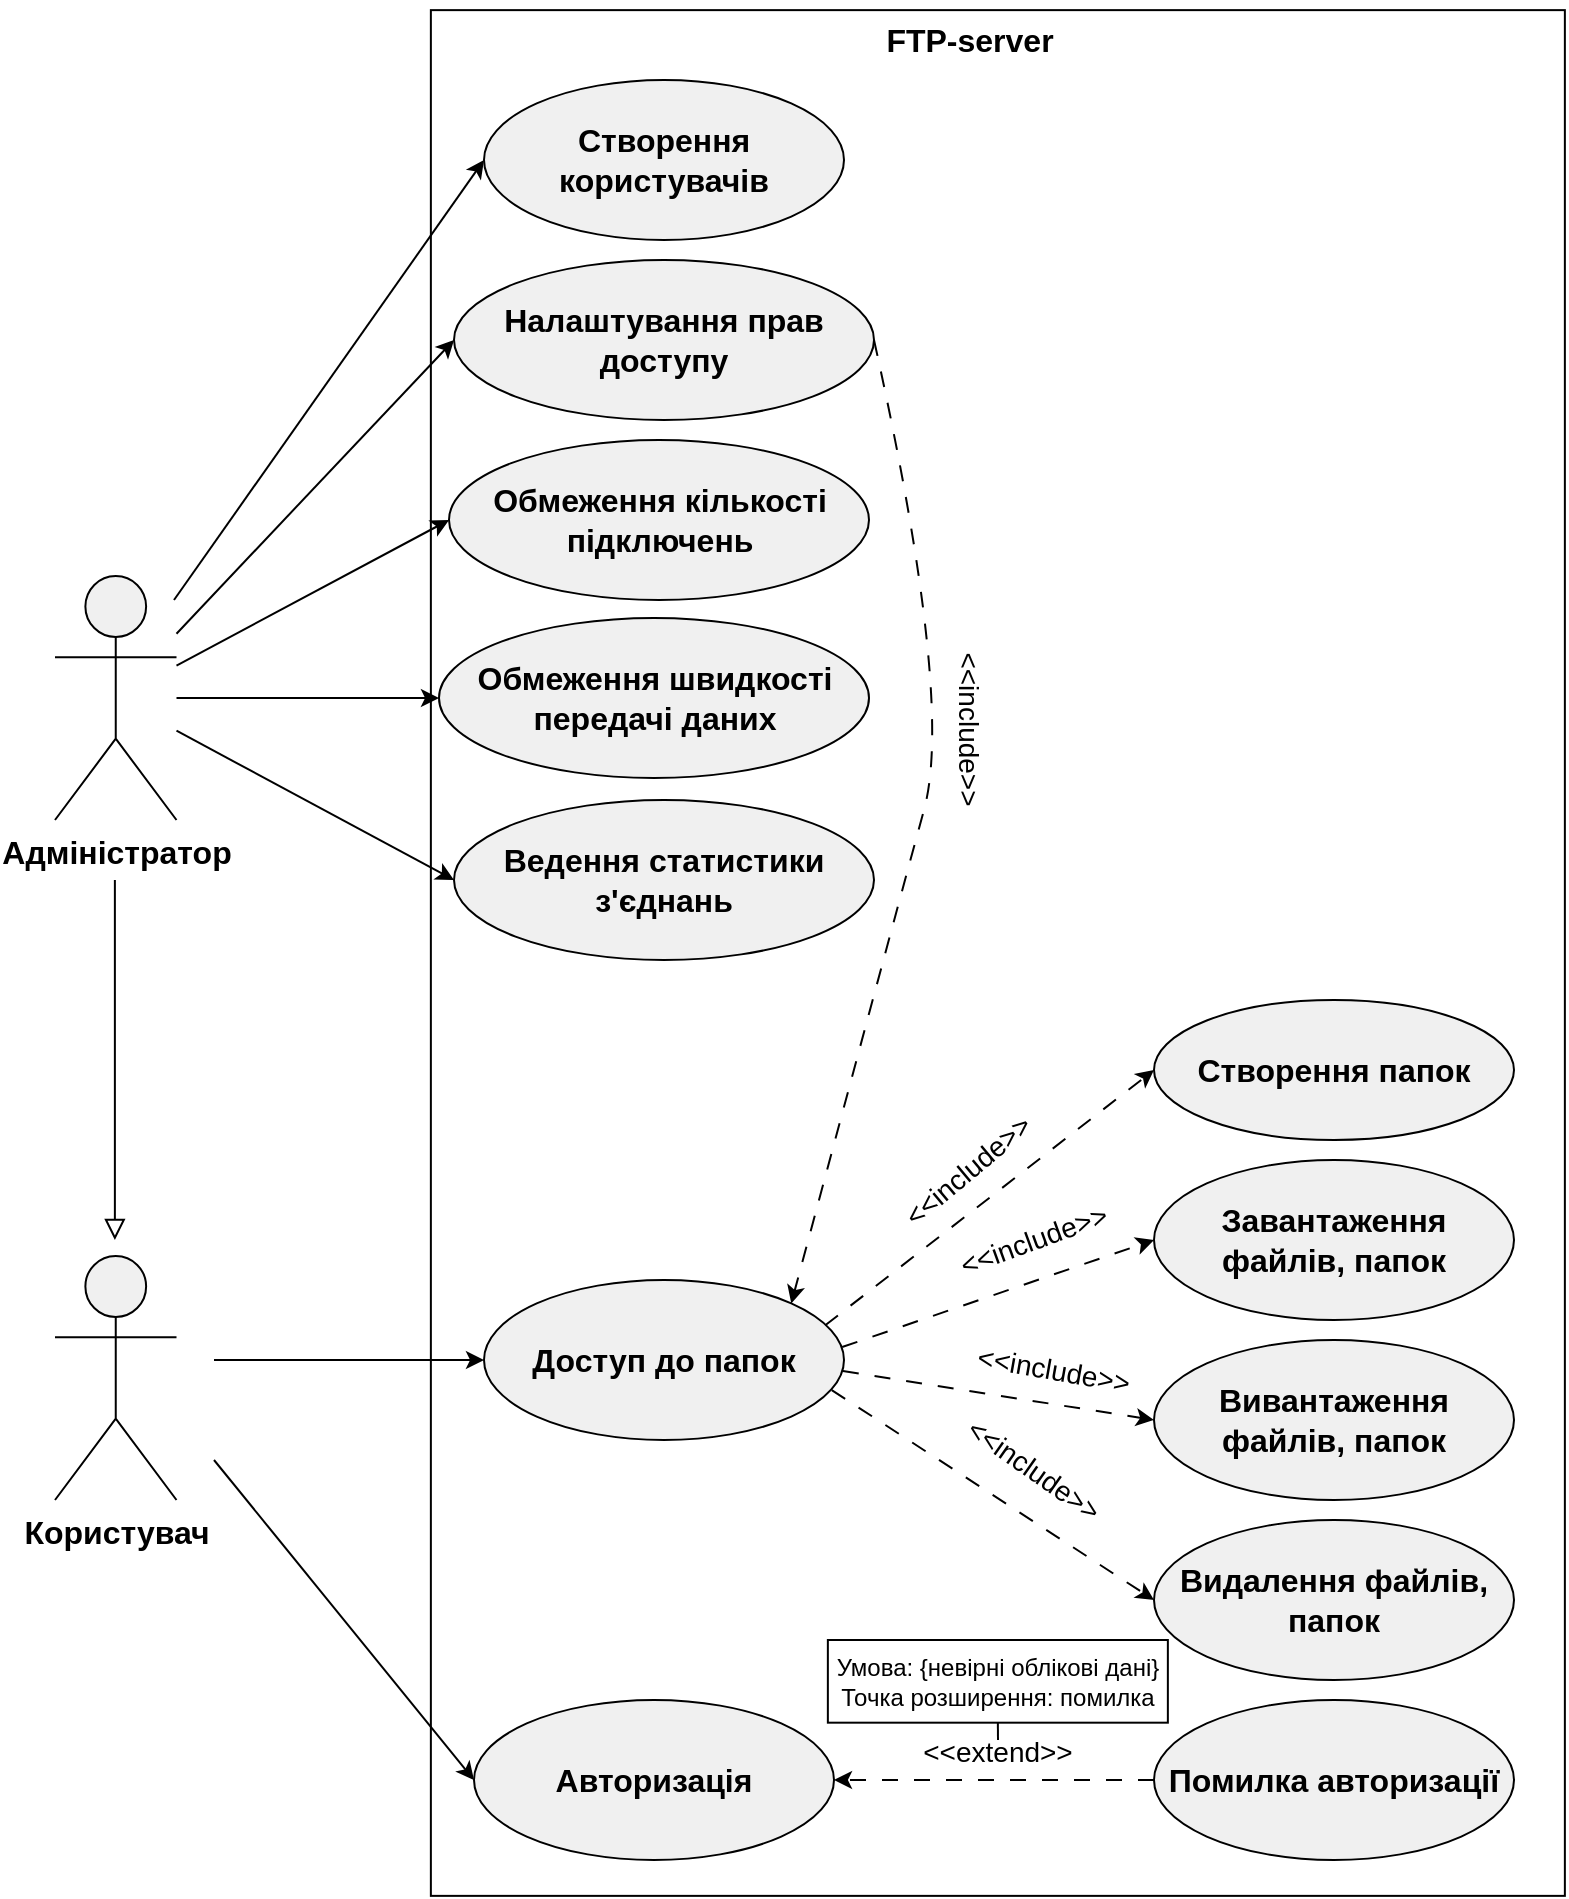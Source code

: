 <mxfile version="24.8.4">
  <diagram name="Сторінка-1" id="UvdMJV9_GIe6cro4G2kr">
    <mxGraphModel dx="1245" dy="642" grid="1" gridSize="10" guides="1" tooltips="1" connect="1" arrows="1" fold="1" page="1" pageScale="1" pageWidth="827" pageHeight="1169" math="0" shadow="0">
      <root>
        <mxCell id="0" />
        <mxCell id="1" parent="0" />
        <mxCell id="F0rOSps_3qiA4jYZ8Of5-2" value="" style="rounded=0;whiteSpace=wrap;html=1;rotation=90;" parent="1" vertex="1">
          <mxGeometry x="70.5" y="413" width="942.87" height="567" as="geometry" />
        </mxCell>
        <mxCell id="F0rOSps_3qiA4jYZ8Of5-3" value="&lt;font size=&quot;1&quot; style=&quot;&quot;&gt;&lt;b style=&quot;font-size: 16px;&quot;&gt;FTP-server&lt;/b&gt;&lt;/font&gt;" style="text;html=1;align=center;verticalAlign=middle;whiteSpace=wrap;rounded=0;" parent="1" vertex="1">
          <mxGeometry x="446.51" y="220" width="161.5" height="40" as="geometry" />
        </mxCell>
        <mxCell id="F0rOSps_3qiA4jYZ8Of5-4" value="&lt;font style=&quot;font-size: 16px;&quot;&gt;&lt;b&gt;Адміністратор&lt;/b&gt;&lt;/font&gt;&lt;div style=&quot;font-size: 16px;&quot;&gt;&lt;span style=&quot;&quot;&gt;&lt;br&gt;&lt;/span&gt;&lt;/div&gt;" style="shape=umlActor;verticalLabelPosition=bottom;verticalAlign=top;html=1;outlineConnect=0;fillColor=#f0f0f0;" parent="1" vertex="1">
          <mxGeometry x="70.5" y="508" width="60.75" height="122" as="geometry" />
        </mxCell>
        <mxCell id="F0rOSps_3qiA4jYZ8Of5-5" value="&lt;div style=&quot;font-size: 16px;&quot;&gt;&lt;span style=&quot;&quot;&gt;&lt;b&gt;Користувач&lt;/b&gt;&lt;/span&gt;&lt;/div&gt;&lt;div style=&quot;font-size: 16px;&quot;&gt;&lt;span style=&quot;&quot;&gt;&lt;br&gt;&lt;/span&gt;&lt;/div&gt;" style="shape=umlActor;verticalLabelPosition=bottom;verticalAlign=top;html=1;outlineConnect=0;fillColor=#f0f0f0;" parent="1" vertex="1">
          <mxGeometry x="70.5" y="848" width="60.75" height="122" as="geometry" />
        </mxCell>
        <mxCell id="F0rOSps_3qiA4jYZ8Of5-6" value="&lt;font style=&quot;font-size: 16px;&quot;&gt;&lt;b&gt;Авторизація&lt;/b&gt;&lt;/font&gt;" style="ellipse;whiteSpace=wrap;html=1;fillColor=#f0f0f0;" parent="1" vertex="1">
          <mxGeometry x="280" y="1070" width="180" height="80" as="geometry" />
        </mxCell>
        <mxCell id="F0rOSps_3qiA4jYZ8Of5-7" value="&lt;font style=&quot;font-size: 16px;&quot;&gt;&lt;b&gt;Створення користувачів&lt;/b&gt;&lt;/font&gt;" style="ellipse;whiteSpace=wrap;html=1;fillColor=#f0f0f0;" parent="1" vertex="1">
          <mxGeometry x="285" y="260" width="180" height="80" as="geometry" />
        </mxCell>
        <mxCell id="F0rOSps_3qiA4jYZ8Of5-8" value="&lt;div style=&quot;&quot;&gt;&lt;span style=&quot;background-color: initial;&quot;&gt;&lt;font style=&quot;font-size: 16px;&quot;&gt;&lt;b&gt;Налаштування прав доступу&lt;/b&gt;&lt;/font&gt;&lt;/span&gt;&lt;/div&gt;" style="ellipse;whiteSpace=wrap;html=1;align=center;fillColor=#f0f0f0;" parent="1" vertex="1">
          <mxGeometry x="270" y="350" width="210" height="80" as="geometry" />
        </mxCell>
        <mxCell id="F0rOSps_3qiA4jYZ8Of5-9" value="&lt;font style=&quot;font-size: 16px;&quot;&gt;&lt;b&gt;Обмеження кількості підключень&lt;/b&gt;&lt;/font&gt;" style="ellipse;whiteSpace=wrap;html=1;fillColor=#f0f0f0;" parent="1" vertex="1">
          <mxGeometry x="267.5" y="440" width="210" height="80" as="geometry" />
        </mxCell>
        <mxCell id="F0rOSps_3qiA4jYZ8Of5-10" value="&lt;font style=&quot;font-size: 16px;&quot;&gt;&lt;b&gt;Обмеження швидкості передачі даних&lt;/b&gt;&lt;/font&gt;" style="ellipse;whiteSpace=wrap;html=1;fillColor=#f0f0f0;" parent="1" vertex="1">
          <mxGeometry x="262.5" y="529" width="215" height="80" as="geometry" />
        </mxCell>
        <mxCell id="F0rOSps_3qiA4jYZ8Of5-12" value="&lt;font style=&quot;font-size: 16px;&quot;&gt;&lt;b&gt;Створення папок&lt;/b&gt;&lt;/font&gt;" style="ellipse;whiteSpace=wrap;html=1;fillColor=#f0f0f0;" parent="1" vertex="1">
          <mxGeometry x="620" y="720" width="180" height="70" as="geometry" />
        </mxCell>
        <mxCell id="F0rOSps_3qiA4jYZ8Of5-13" value="&lt;font style=&quot;font-size: 16px;&quot;&gt;&lt;b&gt;Завантаження файлів, папок&lt;/b&gt;&lt;/font&gt;" style="ellipse;whiteSpace=wrap;html=1;fillColor=#f0f0f0;" parent="1" vertex="1">
          <mxGeometry x="620" y="800" width="180" height="80" as="geometry" />
        </mxCell>
        <mxCell id="F0rOSps_3qiA4jYZ8Of5-14" value="&lt;font style=&quot;font-size: 16px;&quot;&gt;&lt;b&gt;Вивантаження файлів, папок&lt;/b&gt;&lt;/font&gt;" style="ellipse;whiteSpace=wrap;html=1;fillColor=#f0f0f0;" parent="1" vertex="1">
          <mxGeometry x="620" y="890" width="180" height="80" as="geometry" />
        </mxCell>
        <mxCell id="F0rOSps_3qiA4jYZ8Of5-15" value="&lt;font style=&quot;font-size: 16px;&quot;&gt;&lt;b&gt;Видалення файлів, п&lt;/b&gt;&lt;/font&gt;&lt;b style=&quot;font-size: 16px; background-color: initial;&quot;&gt;апок&lt;/b&gt;" style="ellipse;whiteSpace=wrap;html=1;fillColor=#f0f0f0;" parent="1" vertex="1">
          <mxGeometry x="620" y="980" width="180" height="80" as="geometry" />
        </mxCell>
        <mxCell id="F0rOSps_3qiA4jYZ8Of5-18" value="&lt;font style=&quot;font-size: 16px;&quot;&gt;&lt;b&gt;Доступ до папок&lt;/b&gt;&lt;/font&gt;" style="ellipse;whiteSpace=wrap;html=1;fillColor=#f0f0f0;" parent="1" vertex="1">
          <mxGeometry x="285" y="860" width="180" height="80" as="geometry" />
        </mxCell>
        <mxCell id="F0rOSps_3qiA4jYZ8Of5-19" value="&lt;font style=&quot;font-size: 16px;&quot;&gt;&lt;b&gt;Помилка авторизації&lt;/b&gt;&lt;/font&gt;" style="ellipse;whiteSpace=wrap;html=1;fillColor=#f0f0f0;" parent="1" vertex="1">
          <mxGeometry x="620" y="1070" width="180" height="80" as="geometry" />
        </mxCell>
        <mxCell id="F0rOSps_3qiA4jYZ8Of5-20" value="" style="endArrow=classic;html=1;rounded=0;exitX=0;exitY=0.5;exitDx=0;exitDy=0;entryX=1;entryY=0.5;entryDx=0;entryDy=0;strokeColor=default;dashed=1;dashPattern=8 8;" parent="1" source="F0rOSps_3qiA4jYZ8Of5-19" target="F0rOSps_3qiA4jYZ8Of5-6" edge="1">
          <mxGeometry width="50" height="50" relative="1" as="geometry">
            <mxPoint x="550.578" y="271.245" as="sourcePoint" />
            <mxPoint x="540" y="350" as="targetPoint" />
          </mxGeometry>
        </mxCell>
        <mxCell id="F0rOSps_3qiA4jYZ8Of5-21" value="" style="endArrow=classic;html=1;rounded=0;exitX=1;exitY=0.5;exitDx=0;exitDy=0;strokeColor=default;dashed=1;dashPattern=8 8;entryX=1;entryY=0;entryDx=0;entryDy=0;curved=1;" parent="1" source="F0rOSps_3qiA4jYZ8Of5-8" target="F0rOSps_3qiA4jYZ8Of5-18" edge="1">
          <mxGeometry width="50" height="50" relative="1" as="geometry">
            <mxPoint x="608" y="389.58" as="sourcePoint" />
            <mxPoint x="480" y="389.58" as="targetPoint" />
            <Array as="points">
              <mxPoint x="520" y="570" />
              <mxPoint x="490" y="680" />
            </Array>
          </mxGeometry>
        </mxCell>
        <mxCell id="F0rOSps_3qiA4jYZ8Of5-23" value="&lt;font style=&quot;font-size: 14px;&quot;&gt;&amp;lt;&amp;lt;extend&amp;gt;&amp;gt;&lt;/font&gt;" style="text;html=1;align=center;verticalAlign=middle;whiteSpace=wrap;rounded=0;" parent="1" vertex="1">
          <mxGeometry x="511.93" y="1081.34" width="60" height="30" as="geometry" />
        </mxCell>
        <mxCell id="F0rOSps_3qiA4jYZ8Of5-24" value="&lt;font style=&quot;font-size: 14px;&quot;&gt;&amp;lt;&amp;lt;include&lt;/font&gt;&lt;span style=&quot;background-color: initial; font-size: 14px;&quot;&gt;&amp;gt;&amp;gt;&lt;/span&gt;" style="text;html=1;align=center;verticalAlign=middle;whiteSpace=wrap;rounded=0;rotation=90;" parent="1" vertex="1">
          <mxGeometry x="497.26" y="570" width="60" height="30" as="geometry" />
        </mxCell>
        <mxCell id="F0rOSps_3qiA4jYZ8Of5-27" value="" style="endArrow=classic;html=1;rounded=0;entryX=0;entryY=0.5;entryDx=0;entryDy=0;" parent="1" target="F0rOSps_3qiA4jYZ8Of5-7" edge="1">
          <mxGeometry width="50" height="50" relative="1" as="geometry">
            <mxPoint x="130" y="520" as="sourcePoint" />
            <mxPoint x="120" y="640" as="targetPoint" />
          </mxGeometry>
        </mxCell>
        <mxCell id="F0rOSps_3qiA4jYZ8Of5-28" value="" style="endArrow=classic;html=1;rounded=0;entryX=0;entryY=0.5;entryDx=0;entryDy=0;targetPerimeterSpacing=0;sourcePerimeterSpacing=0;" parent="1" source="F0rOSps_3qiA4jYZ8Of5-4" target="F0rOSps_3qiA4jYZ8Of5-8" edge="1">
          <mxGeometry width="50" height="50" relative="1" as="geometry">
            <mxPoint x="140" y="481" as="sourcePoint" />
            <mxPoint x="170" y="640" as="targetPoint" />
          </mxGeometry>
        </mxCell>
        <mxCell id="F0rOSps_3qiA4jYZ8Of5-29" value="" style="endArrow=classic;html=1;rounded=0;entryX=0;entryY=0.5;entryDx=0;entryDy=0;" parent="1" source="F0rOSps_3qiA4jYZ8Of5-4" target="F0rOSps_3qiA4jYZ8Of5-9" edge="1">
          <mxGeometry width="50" height="50" relative="1" as="geometry">
            <mxPoint x="80" y="710" as="sourcePoint" />
            <mxPoint x="130" y="660" as="targetPoint" />
          </mxGeometry>
        </mxCell>
        <mxCell id="F0rOSps_3qiA4jYZ8Of5-30" value="" style="endArrow=classic;html=1;rounded=0;entryX=0;entryY=0.5;entryDx=0;entryDy=0;" parent="1" source="F0rOSps_3qiA4jYZ8Of5-4" target="F0rOSps_3qiA4jYZ8Of5-10" edge="1">
          <mxGeometry width="50" height="50" relative="1" as="geometry">
            <mxPoint x="60" y="710" as="sourcePoint" />
            <mxPoint x="110" y="660" as="targetPoint" />
          </mxGeometry>
        </mxCell>
        <mxCell id="F0rOSps_3qiA4jYZ8Of5-31" value="" style="endArrow=classic;html=1;rounded=0;entryX=0;entryY=0.5;entryDx=0;entryDy=0;" parent="1" source="F0rOSps_3qiA4jYZ8Of5-4" target="F0rOSps_3qiA4jYZ8Of5-11" edge="1">
          <mxGeometry width="50" height="50" relative="1" as="geometry">
            <mxPoint x="160" y="650" as="sourcePoint" />
            <mxPoint x="140" y="710" as="targetPoint" />
          </mxGeometry>
        </mxCell>
        <mxCell id="F0rOSps_3qiA4jYZ8Of5-32" value="" style="endArrow=block;html=1;rounded=0;strokeColor=default;endFill=0;strokeWidth=1;endSize=8;" parent="1" edge="1">
          <mxGeometry width="50" height="50" relative="1" as="geometry">
            <mxPoint x="100.44" y="660" as="sourcePoint" />
            <mxPoint x="100.44" y="840" as="targetPoint" />
          </mxGeometry>
        </mxCell>
        <mxCell id="nnPJU36ubpt1Rap7rljA-2" value="" style="endArrow=classic;html=1;rounded=0;entryX=0;entryY=0.5;entryDx=0;entryDy=0;" parent="1" target="F0rOSps_3qiA4jYZ8Of5-6" edge="1">
          <mxGeometry width="50" height="50" relative="1" as="geometry">
            <mxPoint x="150" y="950" as="sourcePoint" />
            <mxPoint x="200" y="780" as="targetPoint" />
          </mxGeometry>
        </mxCell>
        <mxCell id="fOVUKI8mmc9ir-H8isCw-5" value="" style="rounded=0;whiteSpace=wrap;html=1;" parent="1" vertex="1">
          <mxGeometry x="456.93" y="1040" width="170" height="41.34" as="geometry" />
        </mxCell>
        <mxCell id="F0rOSps_3qiA4jYZ8Of5-11" value="&lt;font style=&quot;font-size: 16px;&quot;&gt;&lt;b&gt;Ведення статистики з&#39;єднань&lt;/b&gt;&lt;/font&gt;" style="ellipse;whiteSpace=wrap;html=1;fillColor=#f0f0f0;" parent="1" vertex="1">
          <mxGeometry x="270" y="620" width="210" height="80" as="geometry" />
        </mxCell>
        <mxCell id="fOVUKI8mmc9ir-H8isCw-8" value="&lt;div style=&quot;&quot;&gt;&lt;span style=&quot;background-color: initial;&quot;&gt;&lt;font style=&quot;font-size: 12px;&quot;&gt;Умова: {невірні облікові дані}&lt;/font&gt;&lt;/span&gt;&lt;/div&gt;&lt;div style=&quot;&quot;&gt;&lt;span style=&quot;background-color: initial;&quot;&gt;&lt;font style=&quot;font-size: 12px;&quot;&gt;Точка розширення: помилка&lt;/font&gt;&lt;/span&gt;&lt;/div&gt;" style="text;html=1;align=center;verticalAlign=middle;whiteSpace=wrap;rounded=0;" parent="1" vertex="1">
          <mxGeometry x="456.93" y="1040" width="170" height="41.34" as="geometry" />
        </mxCell>
        <mxCell id="-aJ28CqCpWHa6ndmjElJ-1" value="" style="endArrow=none;html=1;rounded=0;entryX=0.5;entryY=0;entryDx=0;entryDy=0;" edge="1" parent="1" target="F0rOSps_3qiA4jYZ8Of5-23">
          <mxGeometry width="50" height="50" relative="1" as="geometry">
            <mxPoint x="542" y="1090" as="sourcePoint" />
            <mxPoint x="550" y="1140" as="targetPoint" />
          </mxGeometry>
        </mxCell>
        <mxCell id="-aJ28CqCpWHa6ndmjElJ-6" value="" style="endArrow=classic;html=1;rounded=0;entryX=0;entryY=0.5;entryDx=0;entryDy=0;" edge="1" parent="1" target="F0rOSps_3qiA4jYZ8Of5-18">
          <mxGeometry width="50" height="50" relative="1" as="geometry">
            <mxPoint x="150" y="900" as="sourcePoint" />
            <mxPoint x="220" y="780" as="targetPoint" />
          </mxGeometry>
        </mxCell>
        <mxCell id="-aJ28CqCpWHa6ndmjElJ-7" value="" style="endArrow=classic;html=1;rounded=0;entryX=0;entryY=0.5;entryDx=0;entryDy=0;exitX=0.948;exitY=0.283;exitDx=0;exitDy=0;exitPerimeter=0;dashed=1;dashPattern=8 8;" edge="1" parent="1" source="F0rOSps_3qiA4jYZ8Of5-18" target="F0rOSps_3qiA4jYZ8Of5-12">
          <mxGeometry width="50" height="50" relative="1" as="geometry">
            <mxPoint x="480" y="900" as="sourcePoint" />
            <mxPoint x="530" y="850" as="targetPoint" />
          </mxGeometry>
        </mxCell>
        <mxCell id="-aJ28CqCpWHa6ndmjElJ-8" value="" style="endArrow=classic;html=1;rounded=0;entryX=0;entryY=0.5;entryDx=0;entryDy=0;exitX=0.995;exitY=0.419;exitDx=0;exitDy=0;exitPerimeter=0;dashed=1;dashPattern=8 8;" edge="1" parent="1" source="F0rOSps_3qiA4jYZ8Of5-18" target="F0rOSps_3qiA4jYZ8Of5-13">
          <mxGeometry width="50" height="50" relative="1" as="geometry">
            <mxPoint x="466" y="893" as="sourcePoint" />
            <mxPoint x="630" y="765" as="targetPoint" />
          </mxGeometry>
        </mxCell>
        <mxCell id="-aJ28CqCpWHa6ndmjElJ-9" value="" style="endArrow=classic;html=1;rounded=0;entryX=0;entryY=0.5;entryDx=0;entryDy=0;exitX=0.997;exitY=0.569;exitDx=0;exitDy=0;exitPerimeter=0;dashed=1;dashPattern=8 8;" edge="1" parent="1" source="F0rOSps_3qiA4jYZ8Of5-18" target="F0rOSps_3qiA4jYZ8Of5-14">
          <mxGeometry width="50" height="50" relative="1" as="geometry">
            <mxPoint x="476" y="903" as="sourcePoint" />
            <mxPoint x="640" y="775" as="targetPoint" />
          </mxGeometry>
        </mxCell>
        <mxCell id="-aJ28CqCpWHa6ndmjElJ-10" value="" style="endArrow=classic;html=1;rounded=0;entryX=0;entryY=0.5;entryDx=0;entryDy=0;exitX=0.966;exitY=0.688;exitDx=0;exitDy=0;exitPerimeter=0;dashed=1;dashPattern=8 8;" edge="1" parent="1" source="F0rOSps_3qiA4jYZ8Of5-18" target="F0rOSps_3qiA4jYZ8Of5-15">
          <mxGeometry width="50" height="50" relative="1" as="geometry">
            <mxPoint x="474" y="916" as="sourcePoint" />
            <mxPoint x="630" y="940" as="targetPoint" />
          </mxGeometry>
        </mxCell>
        <mxCell id="-aJ28CqCpWHa6ndmjElJ-11" value="&lt;font style=&quot;font-size: 14px;&quot;&gt;&amp;lt;&amp;lt;include&lt;/font&gt;&lt;span style=&quot;background-color: initial; font-size: 14px;&quot;&gt;&amp;gt;&amp;gt;&lt;/span&gt;" style="text;html=1;align=center;verticalAlign=middle;whiteSpace=wrap;rounded=0;rotation=-40;" vertex="1" parent="1">
          <mxGeometry x="497.26" y="790" width="60" height="30" as="geometry" />
        </mxCell>
        <mxCell id="-aJ28CqCpWHa6ndmjElJ-12" value="&lt;font style=&quot;font-size: 14px;&quot;&gt;&amp;lt;&amp;lt;include&lt;/font&gt;&lt;span style=&quot;background-color: initial; font-size: 14px;&quot;&gt;&amp;gt;&amp;gt;&lt;/span&gt;" style="text;html=1;align=center;verticalAlign=middle;whiteSpace=wrap;rounded=0;rotation=-20;" vertex="1" parent="1">
          <mxGeometry x="530" y="825" width="60" height="30" as="geometry" />
        </mxCell>
        <mxCell id="-aJ28CqCpWHa6ndmjElJ-13" value="&lt;font style=&quot;font-size: 14px;&quot;&gt;&amp;lt;&amp;lt;include&lt;/font&gt;&lt;span style=&quot;background-color: initial; font-size: 14px;&quot;&gt;&amp;gt;&amp;gt;&lt;/span&gt;" style="text;html=1;align=center;verticalAlign=middle;whiteSpace=wrap;rounded=0;rotation=10;" vertex="1" parent="1">
          <mxGeometry x="540" y="890" width="60" height="30" as="geometry" />
        </mxCell>
        <mxCell id="-aJ28CqCpWHa6ndmjElJ-14" value="&lt;font style=&quot;font-size: 14px;&quot;&gt;&amp;lt;&amp;lt;include&lt;/font&gt;&lt;span style=&quot;background-color: initial; font-size: 14px;&quot;&gt;&amp;gt;&amp;gt;&lt;/span&gt;" style="text;html=1;align=center;verticalAlign=middle;whiteSpace=wrap;rounded=0;rotation=35;" vertex="1" parent="1">
          <mxGeometry x="530" y="940" width="60" height="30" as="geometry" />
        </mxCell>
      </root>
    </mxGraphModel>
  </diagram>
</mxfile>
